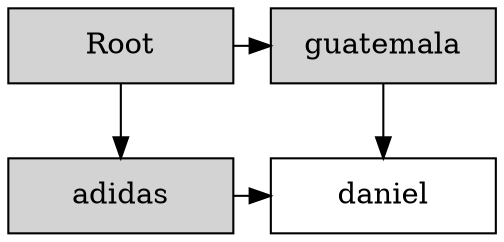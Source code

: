 digraph G {
node[shape=box]
root[label = "Root", width = 1.5, style = filled, group = 1];
guatemala[label= "guatemala", width=1.5, style=filled, group=1];
root -> guatemala;
{rank = same; root; guatemala; }
adidas[label= "adidas", width=1.5, style=filled, group=2];
root -> adidas;
guatemalaadidas[label= "daniel", width=1.5];
adidas -> guatemalaadidas;
guatemala -> guatemalaadidas;
{rank = same; adidas; guatemalaadidas; }
}